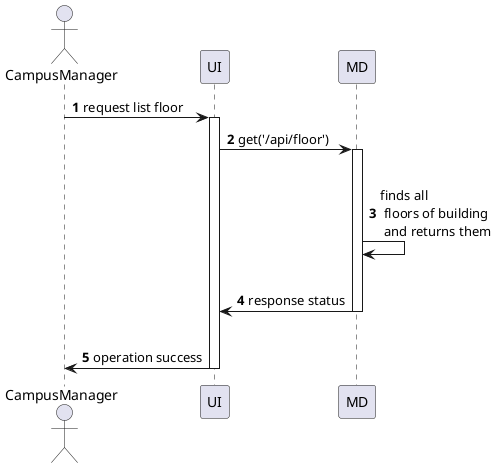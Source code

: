 @startuml
'https://plantuml.com/sequence-diagram

autonumber

actor CampusManager as U
participant UI as UI
participant MD  as R

U -> UI : request list floor
activate UI
UI -> R : get('/api/floor')

activate R
|||
R -> R : finds all \n floors of building \n and returns them
|||
R -> UI : response status
deactivate R
|||
UI -> U : operation success
deactivate UI
@enduml